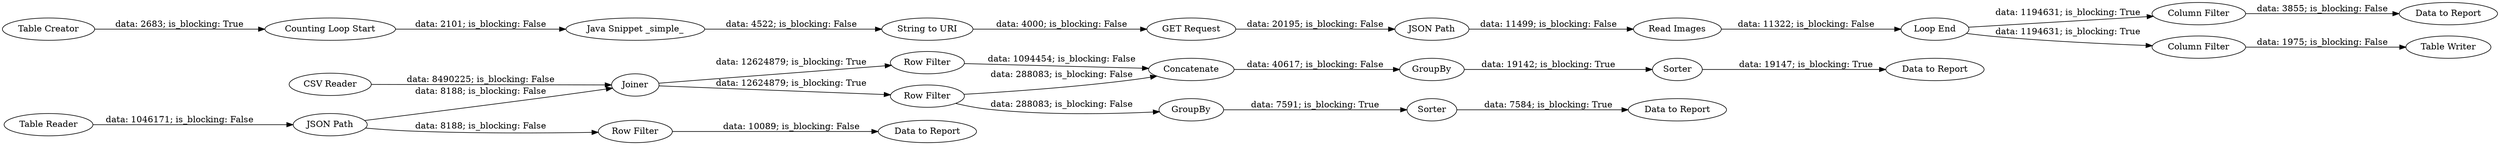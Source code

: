 digraph {
	"-3666092839470898515_36" [label=GroupBy]
	"-3666092839470898515_27" [label="Data to Report"]
	"-3666092839470898515_6" [label="Counting Loop Start"]
	"-3666092839470898515_14" [label="String to URI"]
	"-3666092839470898515_35" [label=Concatenate]
	"-3666092839470898515_39" [label="Column Filter"]
	"-3666092839470898515_28" [label="CSV Reader"]
	"-3666092839470898515_37" [label=Sorter]
	"-3666092839470898515_38" [label="Data to Report"]
	"-3666092839470898515_32" [label=Sorter]
	"-3666092839470898515_29" [label=Joiner]
	"-3666092839470898515_34" [label="Row Filter"]
	"-3666092839470898515_31" [label=GroupBy]
	"-3666092839470898515_21" [label="Column Filter"]
	"-3666092839470898515_12" [label="Java Snippet _simple_"]
	"-3666092839470898515_22" [label="Table Writer"]
	"-3666092839470898515_40" [label="Data to Report"]
	"-3666092839470898515_13" [label="GET Request"]
	"-3666092839470898515_17" [label="Read Images"]
	"-3666092839470898515_23" [label="Table Reader"]
	"-3666092839470898515_30" [label="Row Filter"]
	"-3666092839470898515_15" [label="JSON Path"]
	"-3666092839470898515_24" [label="JSON Path"]
	"-3666092839470898515_10" [label="Loop End"]
	"-3666092839470898515_26" [label="Row Filter"]
	"-3666092839470898515_33" [label="Data to Report"]
	"-3666092839470898515_11" [label="Table Creator"]
	"-3666092839470898515_32" -> "-3666092839470898515_33" [label="data: 7584; is_blocking: True"]
	"-3666092839470898515_6" -> "-3666092839470898515_12" [label="data: 2101; is_blocking: False"]
	"-3666092839470898515_30" -> "-3666092839470898515_35" [label="data: 288083; is_blocking: False"]
	"-3666092839470898515_23" -> "-3666092839470898515_24" [label="data: 1046171; is_blocking: False"]
	"-3666092839470898515_21" -> "-3666092839470898515_22" [label="data: 1975; is_blocking: False"]
	"-3666092839470898515_35" -> "-3666092839470898515_36" [label="data: 40617; is_blocking: False"]
	"-3666092839470898515_24" -> "-3666092839470898515_29" [label="data: 8188; is_blocking: False"]
	"-3666092839470898515_13" -> "-3666092839470898515_15" [label="data: 20195; is_blocking: False"]
	"-3666092839470898515_28" -> "-3666092839470898515_29" [label="data: 8490225; is_blocking: False"]
	"-3666092839470898515_36" -> "-3666092839470898515_37" [label="data: 19142; is_blocking: True"]
	"-3666092839470898515_29" -> "-3666092839470898515_30" [label="data: 12624879; is_blocking: True"]
	"-3666092839470898515_37" -> "-3666092839470898515_38" [label="data: 19147; is_blocking: True"]
	"-3666092839470898515_10" -> "-3666092839470898515_21" [label="data: 1194631; is_blocking: True"]
	"-3666092839470898515_12" -> "-3666092839470898515_14" [label="data: 4522; is_blocking: False"]
	"-3666092839470898515_30" -> "-3666092839470898515_31" [label="data: 288083; is_blocking: False"]
	"-3666092839470898515_34" -> "-3666092839470898515_35" [label="data: 1094454; is_blocking: False"]
	"-3666092839470898515_14" -> "-3666092839470898515_13" [label="data: 4000; is_blocking: False"]
	"-3666092839470898515_29" -> "-3666092839470898515_34" [label="data: 12624879; is_blocking: True"]
	"-3666092839470898515_17" -> "-3666092839470898515_10" [label="data: 11322; is_blocking: False"]
	"-3666092839470898515_31" -> "-3666092839470898515_32" [label="data: 7591; is_blocking: True"]
	"-3666092839470898515_26" -> "-3666092839470898515_27" [label="data: 10089; is_blocking: False"]
	"-3666092839470898515_39" -> "-3666092839470898515_40" [label="data: 3855; is_blocking: False"]
	"-3666092839470898515_11" -> "-3666092839470898515_6" [label="data: 2683; is_blocking: True"]
	"-3666092839470898515_24" -> "-3666092839470898515_26" [label="data: 8188; is_blocking: False"]
	"-3666092839470898515_10" -> "-3666092839470898515_39" [label="data: 1194631; is_blocking: True"]
	"-3666092839470898515_15" -> "-3666092839470898515_17" [label="data: 11499; is_blocking: False"]
	rankdir=LR
}

